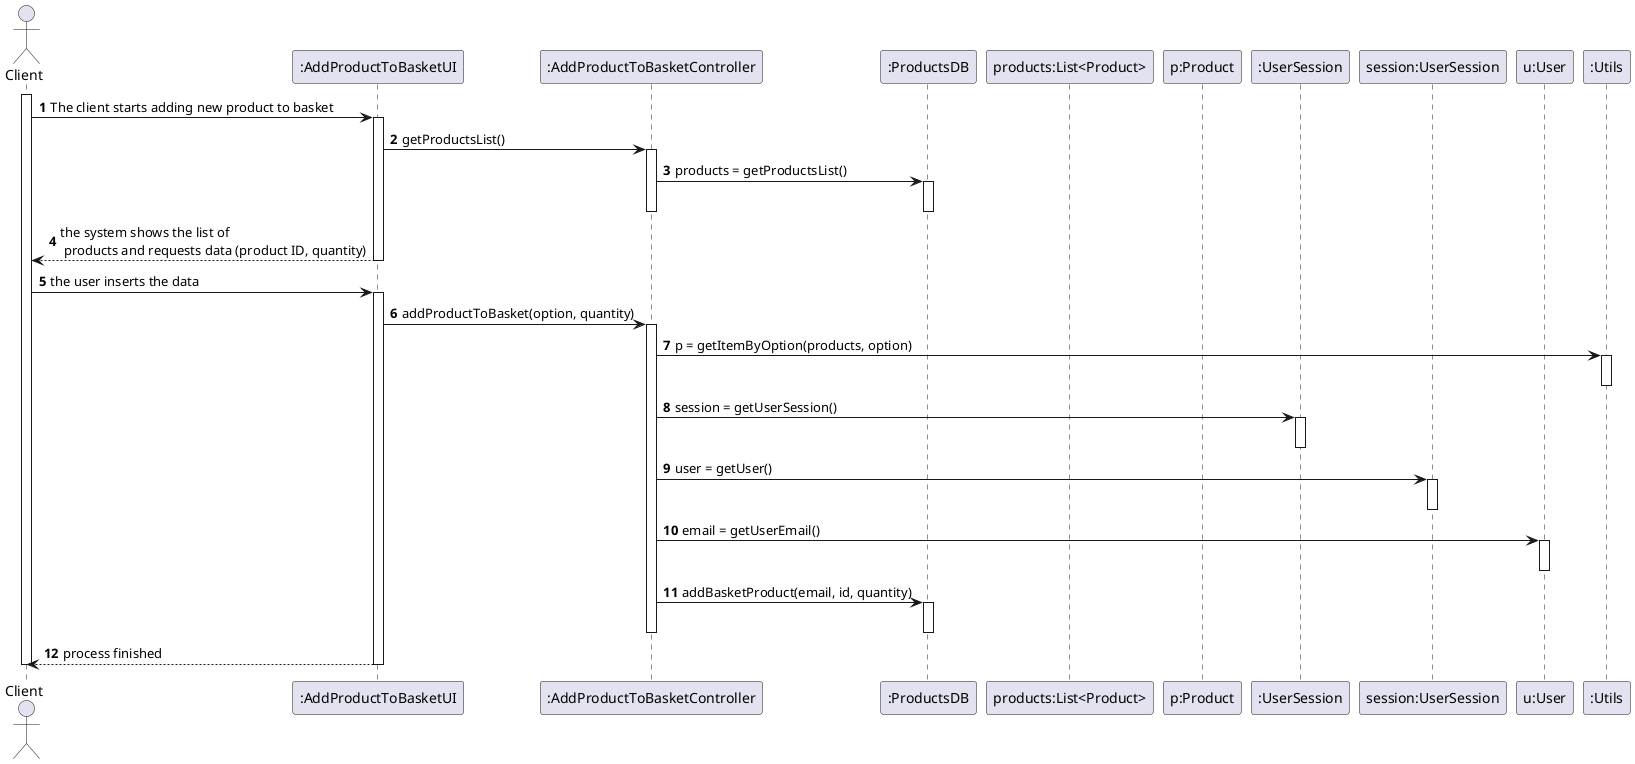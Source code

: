 @startuml
autonumber

actor "Client" as CLI

participant ":AddProductToBasketUI" as UI
participant ":AddProductToBasketController" as CTRL
participant ":ProductsDB" as PDB
participant "products:List<Product>" as list
participant "p:Product" as P
participant ":UserSession" as US
participant "session:UserSession" as S
participant "u:User" as U
participant ":Utils" as UTILS





activate CLI
CLI -> UI: The client starts adding new product to basket
activate UI

UI -> CTRL: getProductsList()

activate CTRL

CTRL -> PDB : products = getProductsList()
activate PDB
deactivate PDB

deactivate CTRL


CLI <-- UI: the system shows the list of\n products and requests data (product ID, quantity)

deactivate UI

CLI -> UI: the user inserts the data

activate UI

UI -> CTRL: addProductToBasket(option, quantity)

activate CTRL

CTRL -> UTILS: p = getItemByOption(products, option)
activate UTILS
deactivate UTILS



CTRL -> US: session = getUserSession()

activate US
deactivate US

CTRL -> S: user = getUser()

activate S
deactivate S

CTRL -> U: email = getUserEmail()

activate U
deactivate U



CTRL -> PDB: addBasketProduct(email, id, quantity)

activate PDB
deactivate PDB

deactivate CTRL

CLI <-- UI: process finished

deactivate UI
deactivate CLI























@enduml
